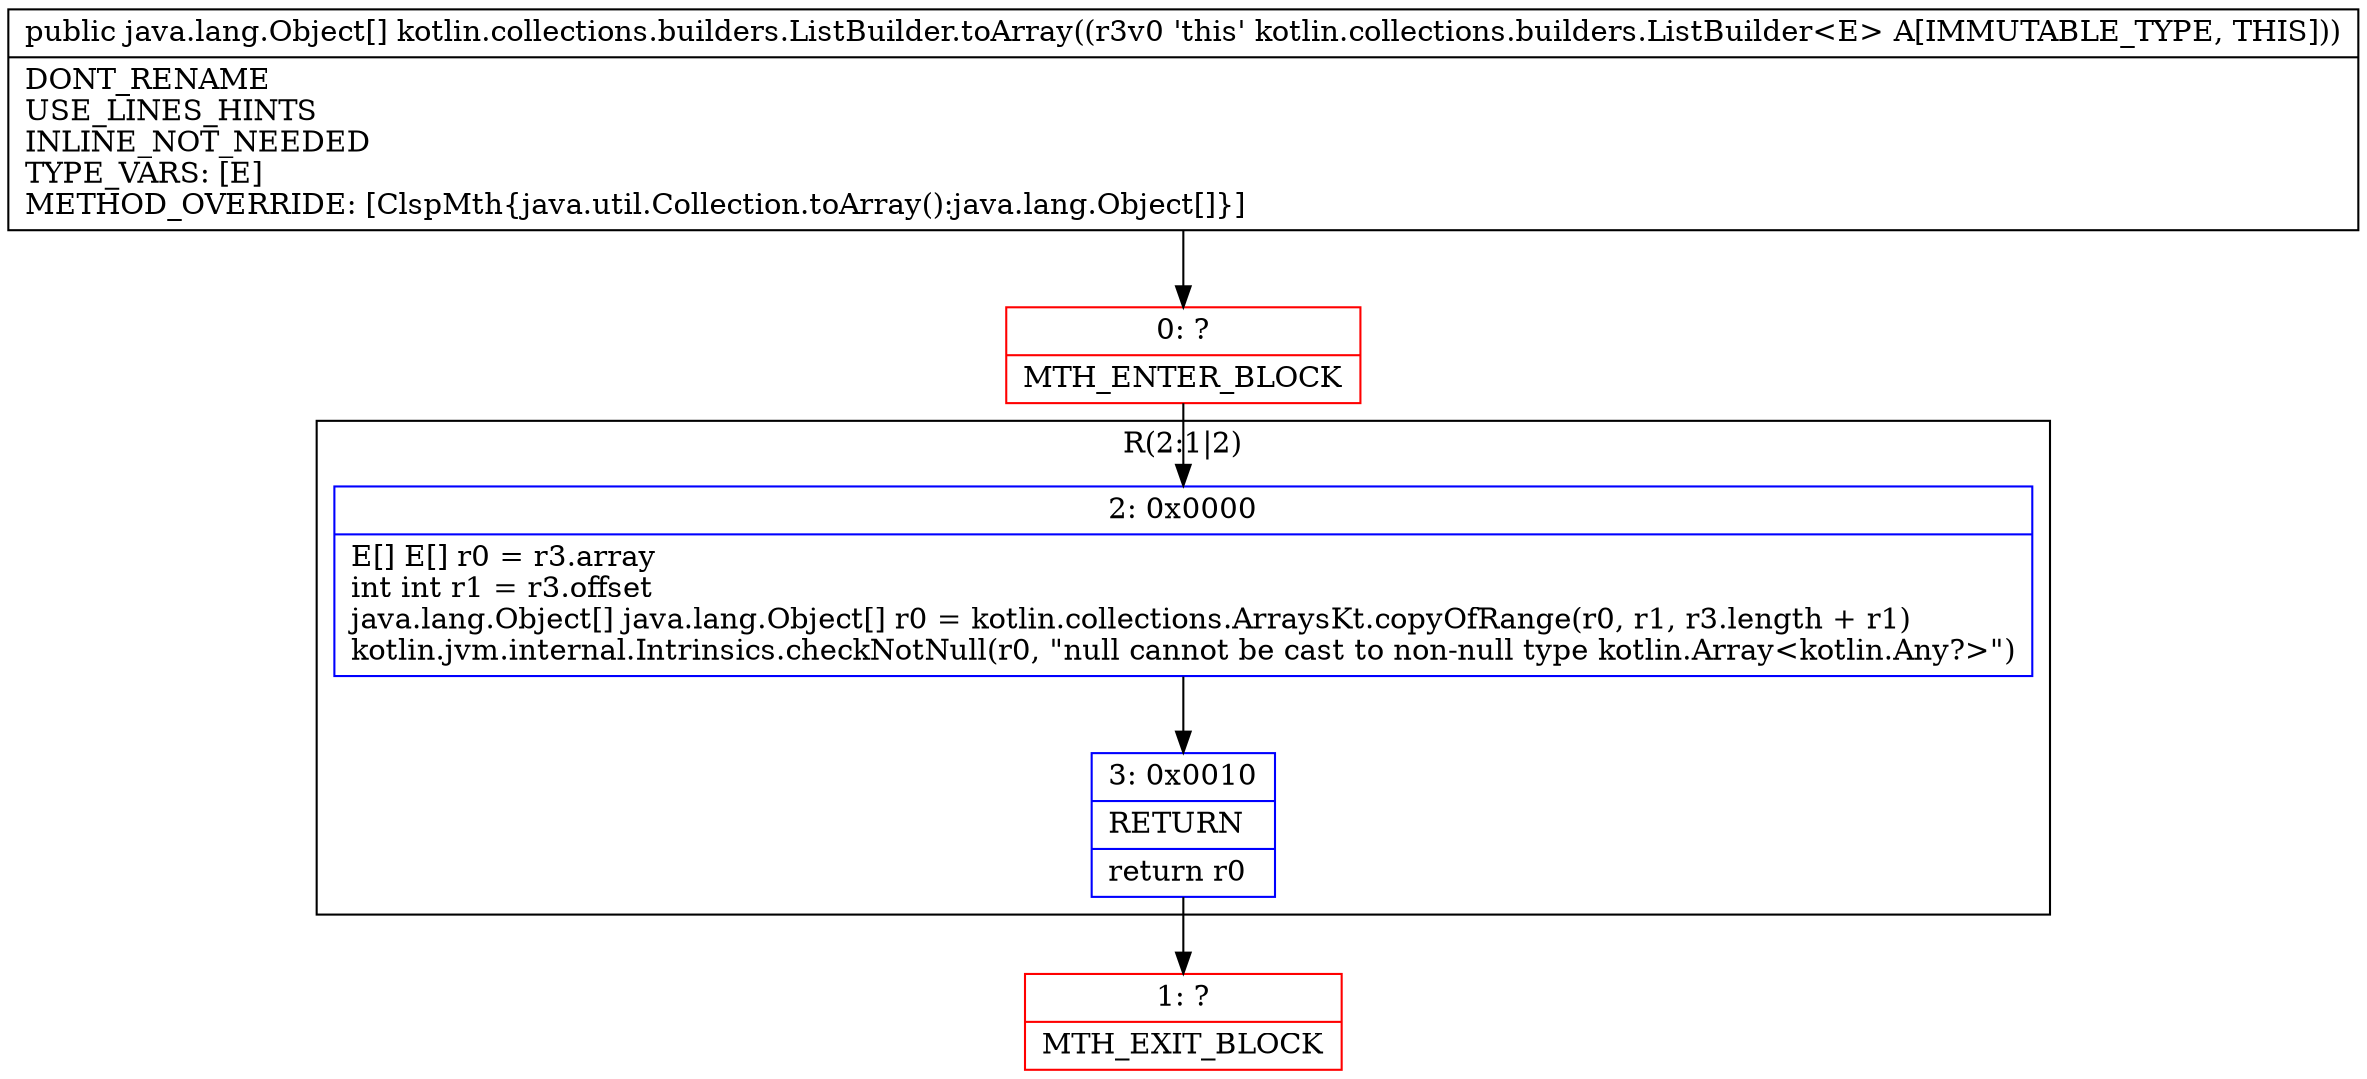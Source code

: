 digraph "CFG forkotlin.collections.builders.ListBuilder.toArray()[Ljava\/lang\/Object;" {
subgraph cluster_Region_1638513600 {
label = "R(2:1|2)";
node [shape=record,color=blue];
Node_2 [shape=record,label="{2\:\ 0x0000|E[] E[] r0 = r3.array\lint int r1 = r3.offset\ljava.lang.Object[] java.lang.Object[] r0 = kotlin.collections.ArraysKt.copyOfRange(r0, r1, r3.length + r1)\lkotlin.jvm.internal.Intrinsics.checkNotNull(r0, \"null cannot be cast to non\-null type kotlin.Array\<kotlin.Any?\>\")\l}"];
Node_3 [shape=record,label="{3\:\ 0x0010|RETURN\l|return r0\l}"];
}
Node_0 [shape=record,color=red,label="{0\:\ ?|MTH_ENTER_BLOCK\l}"];
Node_1 [shape=record,color=red,label="{1\:\ ?|MTH_EXIT_BLOCK\l}"];
MethodNode[shape=record,label="{public java.lang.Object[] kotlin.collections.builders.ListBuilder.toArray((r3v0 'this' kotlin.collections.builders.ListBuilder\<E\> A[IMMUTABLE_TYPE, THIS]))  | DONT_RENAME\lUSE_LINES_HINTS\lINLINE_NOT_NEEDED\lTYPE_VARS: [E]\lMETHOD_OVERRIDE: [ClspMth\{java.util.Collection.toArray():java.lang.Object[]\}]\l}"];
MethodNode -> Node_0;Node_2 -> Node_3;
Node_3 -> Node_1;
Node_0 -> Node_2;
}

